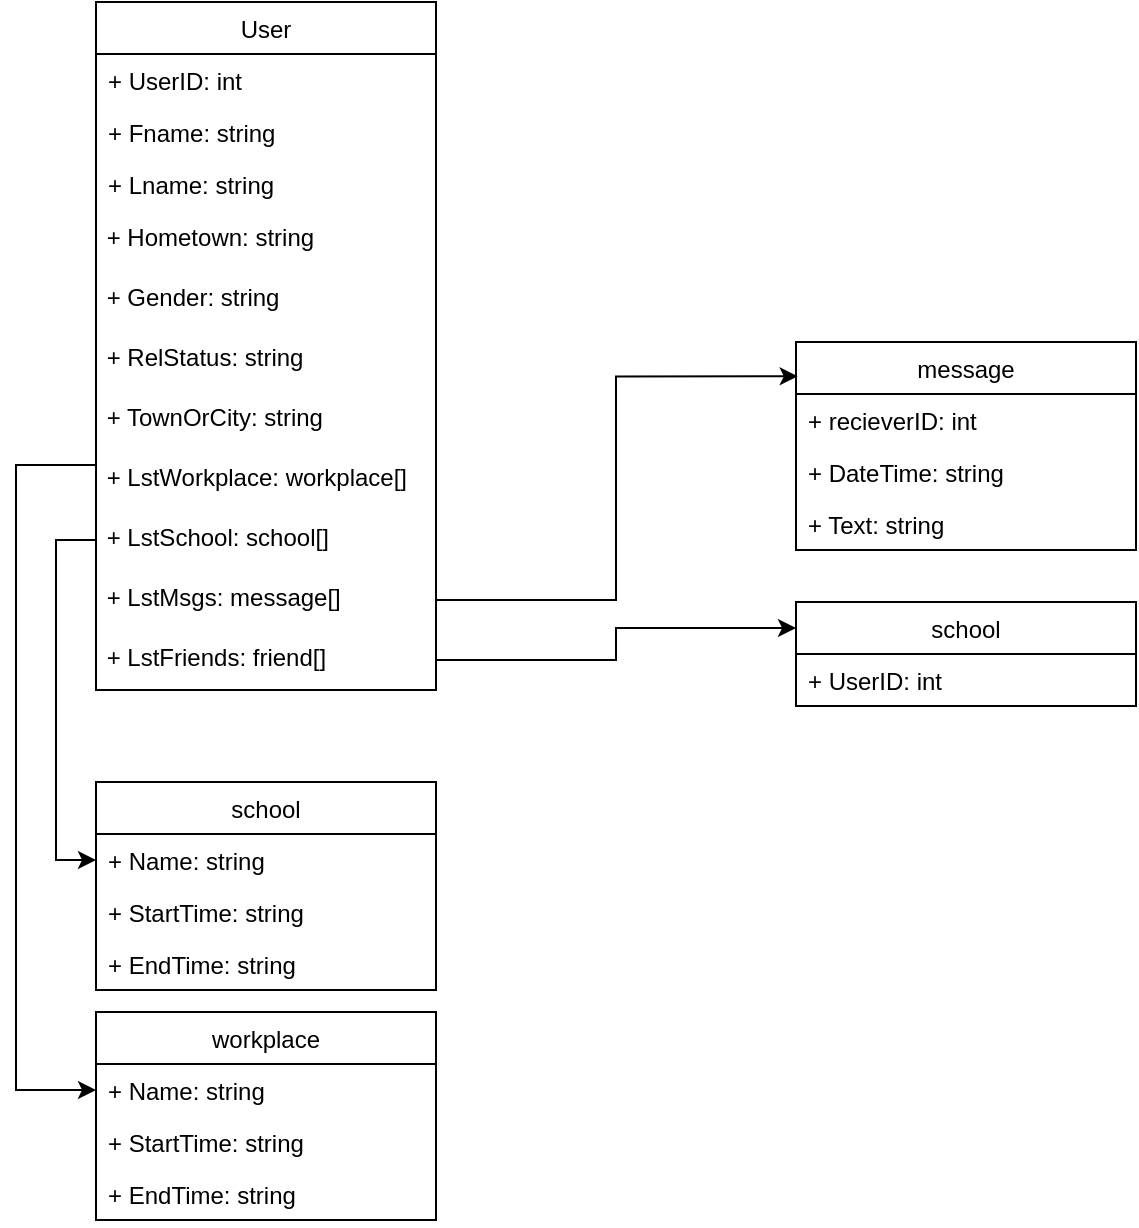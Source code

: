 <mxfile type="onedrive" version="12.9.4"><diagram id="C5RBs43oDa-KdzZeNtuy" name="Page-1"><mxGraphModel grid="1" shadow="0" math="0" pageHeight="1169" pageWidth="827" pageScale="1" page="1" fold="1" arrows="1" connect="1" tooltips="1" guides="1" gridSize="10" dy="576" dx="1038"><root><mxCell id="WIyWlLk6GJQsqaUBKTNV-0"/><mxCell id="WIyWlLk6GJQsqaUBKTNV-1" parent="WIyWlLk6GJQsqaUBKTNV-0"/><mxCell id="r3TkJ4pZpRtAJWaROLuq-4" value="User" parent="WIyWlLk6GJQsqaUBKTNV-1" vertex="1" style="swimlane;fontStyle=0;childLayout=stackLayout;horizontal=1;startSize=26;fillColor=none;horizontalStack=0;resizeParent=1;resizeParentMax=0;resizeLast=0;collapsible=1;marginBottom=0;"><mxGeometry as="geometry" height="344" width="170" y="160" x="130"><mxRectangle as="alternateBounds" height="26" width="60" y="160" x="130"/></mxGeometry></mxCell><mxCell id="r3TkJ4pZpRtAJWaROLuq-5" value="+ UserID: int" parent="r3TkJ4pZpRtAJWaROLuq-4" vertex="1" style="text;strokeColor=none;fillColor=none;align=left;verticalAlign=top;spacingLeft=4;spacingRight=4;overflow=hidden;rotatable=0;points=[[0,0.5],[1,0.5]];portConstraint=eastwest;"><mxGeometry as="geometry" height="26" width="170" y="26"/></mxCell><mxCell id="r3TkJ4pZpRtAJWaROLuq-6" value="+ Fname: string" parent="r3TkJ4pZpRtAJWaROLuq-4" vertex="1" style="text;strokeColor=none;fillColor=none;align=left;verticalAlign=top;spacingLeft=4;spacingRight=4;overflow=hidden;rotatable=0;points=[[0,0.5],[1,0.5]];portConstraint=eastwest;"><mxGeometry as="geometry" height="26" width="170" y="52"/></mxCell><mxCell id="r3TkJ4pZpRtAJWaROLuq-7" value="+ Lname: string" parent="r3TkJ4pZpRtAJWaROLuq-4" vertex="1" style="text;strokeColor=none;fillColor=none;align=left;verticalAlign=top;spacingLeft=4;spacingRight=4;overflow=hidden;rotatable=0;points=[[0,0.5],[1,0.5]];portConstraint=eastwest;"><mxGeometry as="geometry" height="26" width="170" y="78"/></mxCell><mxCell id="r3TkJ4pZpRtAJWaROLuq-8" value="&amp;nbsp;+ Hometown: string" parent="r3TkJ4pZpRtAJWaROLuq-4" vertex="1" style="text;html=1;"><mxGeometry as="geometry" height="30" width="170" y="104"/></mxCell><mxCell id="r3TkJ4pZpRtAJWaROLuq-9" value="&amp;nbsp;+ Gender: string" parent="r3TkJ4pZpRtAJWaROLuq-4" vertex="1" style="text;html=1;"><mxGeometry as="geometry" height="30" width="170" y="134"/></mxCell><mxCell id="r3TkJ4pZpRtAJWaROLuq-10" value="&amp;nbsp;+ RelStatus: string" parent="r3TkJ4pZpRtAJWaROLuq-4" vertex="1" style="text;html=1;"><mxGeometry as="geometry" height="30" width="170" y="164"/></mxCell><mxCell id="r3TkJ4pZpRtAJWaROLuq-11" value="&amp;nbsp;+ TownOrCity: string" parent="r3TkJ4pZpRtAJWaROLuq-4" vertex="1" style="text;html=1;"><mxGeometry as="geometry" height="30" width="170" y="194"/></mxCell><mxCell id="r3TkJ4pZpRtAJWaROLuq-12" value="&amp;nbsp;+ LstWorkplace: workplace[]" parent="r3TkJ4pZpRtAJWaROLuq-4" vertex="1" style="text;html=1;"><mxGeometry as="geometry" height="30" width="170" y="224"/></mxCell><mxCell id="r3TkJ4pZpRtAJWaROLuq-13" value="&amp;nbsp;+ LstSchool: school[]" parent="r3TkJ4pZpRtAJWaROLuq-4" vertex="1" style="text;html=1;"><mxGeometry as="geometry" height="30" width="170" y="254"/></mxCell><mxCell id="3z8HtKioiOWLdOpSPKx0-18" value="&amp;nbsp;+ LstMsgs: message[]" parent="r3TkJ4pZpRtAJWaROLuq-4" vertex="1" style="text;html=1;"><mxGeometry as="geometry" height="30" width="170" y="284"/></mxCell><mxCell id="3z8HtKioiOWLdOpSPKx0-20" value="&amp;nbsp;+ LstFriends: friend[]" parent="r3TkJ4pZpRtAJWaROLuq-4" vertex="1" style="text;html=1;"><mxGeometry as="geometry" height="30" width="170" y="314"/></mxCell><mxCell id="3z8HtKioiOWLdOpSPKx0-0" value="workplace" parent="WIyWlLk6GJQsqaUBKTNV-1" vertex="1" style="swimlane;fontStyle=0;childLayout=stackLayout;horizontal=1;startSize=26;fillColor=none;horizontalStack=0;resizeParent=1;resizeParentMax=0;resizeLast=0;collapsible=1;marginBottom=0;"><mxGeometry as="geometry" height="104" width="170" y="665" x="130"><mxRectangle as="alternateBounds" height="26" width="60" y="160" x="130"/></mxGeometry></mxCell><mxCell id="3z8HtKioiOWLdOpSPKx0-1" value="+ Name: string" parent="3z8HtKioiOWLdOpSPKx0-0" vertex="1" style="text;strokeColor=none;fillColor=none;align=left;verticalAlign=top;spacingLeft=4;spacingRight=4;overflow=hidden;rotatable=0;points=[[0,0.5],[1,0.5]];portConstraint=eastwest;"><mxGeometry as="geometry" height="26" width="170" y="26"/></mxCell><mxCell id="3z8HtKioiOWLdOpSPKx0-2" value="+ StartTime: string" parent="3z8HtKioiOWLdOpSPKx0-0" vertex="1" style="text;strokeColor=none;fillColor=none;align=left;verticalAlign=top;spacingLeft=4;spacingRight=4;overflow=hidden;rotatable=0;points=[[0,0.5],[1,0.5]];portConstraint=eastwest;"><mxGeometry as="geometry" height="26" width="170" y="52"/></mxCell><mxCell id="3z8HtKioiOWLdOpSPKx0-3" value="+ EndTime: string" parent="3z8HtKioiOWLdOpSPKx0-0" vertex="1" style="text;strokeColor=none;fillColor=none;align=left;verticalAlign=top;spacingLeft=4;spacingRight=4;overflow=hidden;rotatable=0;points=[[0,0.5],[1,0.5]];portConstraint=eastwest;"><mxGeometry as="geometry" height="26" width="170" y="78"/></mxCell><mxCell id="3z8HtKioiOWLdOpSPKx0-12" value="school" parent="WIyWlLk6GJQsqaUBKTNV-1" vertex="1" style="swimlane;fontStyle=0;childLayout=stackLayout;horizontal=1;startSize=26;fillColor=none;horizontalStack=0;resizeParent=1;resizeParentMax=0;resizeLast=0;collapsible=1;marginBottom=0;"><mxGeometry as="geometry" height="104" width="170" y="550" x="130"><mxRectangle as="alternateBounds" height="26" width="60" y="470" x="130"/></mxGeometry></mxCell><mxCell id="3z8HtKioiOWLdOpSPKx0-13" value="+ Name: string" parent="3z8HtKioiOWLdOpSPKx0-12" vertex="1" style="text;strokeColor=none;fillColor=none;align=left;verticalAlign=top;spacingLeft=4;spacingRight=4;overflow=hidden;rotatable=0;points=[[0,0.5],[1,0.5]];portConstraint=eastwest;"><mxGeometry as="geometry" height="26" width="170" y="26"/></mxCell><mxCell id="3z8HtKioiOWLdOpSPKx0-14" value="+ StartTime: string" parent="3z8HtKioiOWLdOpSPKx0-12" vertex="1" style="text;strokeColor=none;fillColor=none;align=left;verticalAlign=top;spacingLeft=4;spacingRight=4;overflow=hidden;rotatable=0;points=[[0,0.5],[1,0.5]];portConstraint=eastwest;"><mxGeometry as="geometry" height="26" width="170" y="52"/></mxCell><mxCell id="3z8HtKioiOWLdOpSPKx0-15" value="+ EndTime: string" parent="3z8HtKioiOWLdOpSPKx0-12" vertex="1" style="text;strokeColor=none;fillColor=none;align=left;verticalAlign=top;spacingLeft=4;spacingRight=4;overflow=hidden;rotatable=0;points=[[0,0.5],[1,0.5]];portConstraint=eastwest;"><mxGeometry as="geometry" height="26" width="170" y="78"/></mxCell><mxCell id="3z8HtKioiOWLdOpSPKx0-21" value="message" parent="WIyWlLk6GJQsqaUBKTNV-1" vertex="1" style="swimlane;fontStyle=0;childLayout=stackLayout;horizontal=1;startSize=26;fillColor=none;horizontalStack=0;resizeParent=1;resizeParentMax=0;resizeLast=0;collapsible=1;marginBottom=0;"><mxGeometry as="geometry" height="104" width="170" y="330" x="480"><mxRectangle as="alternateBounds" height="26" width="60" y="470" x="130"/></mxGeometry></mxCell><mxCell id="3z8HtKioiOWLdOpSPKx0-22" value="+ recieverID: int" parent="3z8HtKioiOWLdOpSPKx0-21" vertex="1" style="text;strokeColor=none;fillColor=none;align=left;verticalAlign=top;spacingLeft=4;spacingRight=4;overflow=hidden;rotatable=0;points=[[0,0.5],[1,0.5]];portConstraint=eastwest;"><mxGeometry as="geometry" height="26" width="170" y="26"/></mxCell><mxCell id="3z8HtKioiOWLdOpSPKx0-23" value="+ DateTime: string" parent="3z8HtKioiOWLdOpSPKx0-21" vertex="1" style="text;strokeColor=none;fillColor=none;align=left;verticalAlign=top;spacingLeft=4;spacingRight=4;overflow=hidden;rotatable=0;points=[[0,0.5],[1,0.5]];portConstraint=eastwest;"><mxGeometry as="geometry" height="26" width="170" y="52"/></mxCell><mxCell id="3z8HtKioiOWLdOpSPKx0-24" value="+ Text: string" parent="3z8HtKioiOWLdOpSPKx0-21" vertex="1" style="text;strokeColor=none;fillColor=none;align=left;verticalAlign=top;spacingLeft=4;spacingRight=4;overflow=hidden;rotatable=0;points=[[0,0.5],[1,0.5]];portConstraint=eastwest;"><mxGeometry as="geometry" height="26" width="170" y="78"/></mxCell><mxCell id="3z8HtKioiOWLdOpSPKx0-25" parent="WIyWlLk6GJQsqaUBKTNV-1" style="edgeStyle=orthogonalEdgeStyle;rounded=0;orthogonalLoop=1;jettySize=auto;html=1;entryX=0.005;entryY=0.165;entryDx=0;entryDy=0;entryPerimeter=0;" edge="1" target="3z8HtKioiOWLdOpSPKx0-21" source="3z8HtKioiOWLdOpSPKx0-18"><mxGeometry as="geometry" relative="1"/></mxCell><mxCell id="3z8HtKioiOWLdOpSPKx0-26" value="school" parent="WIyWlLk6GJQsqaUBKTNV-1" vertex="1" style="swimlane;fontStyle=0;childLayout=stackLayout;horizontal=1;startSize=26;fillColor=none;horizontalStack=0;resizeParent=1;resizeParentMax=0;resizeLast=0;collapsible=1;marginBottom=0;"><mxGeometry as="geometry" height="52" width="170" y="460" x="480"><mxRectangle as="alternateBounds" height="26" width="60" y="470" x="130"/></mxGeometry></mxCell><mxCell id="3z8HtKioiOWLdOpSPKx0-27" value="+ UserID: int" parent="3z8HtKioiOWLdOpSPKx0-26" vertex="1" style="text;strokeColor=none;fillColor=none;align=left;verticalAlign=top;spacingLeft=4;spacingRight=4;overflow=hidden;rotatable=0;points=[[0,0.5],[1,0.5]];portConstraint=eastwest;"><mxGeometry as="geometry" height="26" width="170" y="26"/></mxCell><mxCell id="3z8HtKioiOWLdOpSPKx0-30" parent="WIyWlLk6GJQsqaUBKTNV-1" style="edgeStyle=orthogonalEdgeStyle;rounded=0;orthogonalLoop=1;jettySize=auto;html=1;entryX=0;entryY=0.25;entryDx=0;entryDy=0;" edge="1" target="3z8HtKioiOWLdOpSPKx0-26" source="3z8HtKioiOWLdOpSPKx0-20"><mxGeometry as="geometry" relative="1"/></mxCell><mxCell id="3z8HtKioiOWLdOpSPKx0-33" parent="WIyWlLk6GJQsqaUBKTNV-1" style="edgeStyle=orthogonalEdgeStyle;rounded=0;orthogonalLoop=1;jettySize=auto;html=1;entryX=0;entryY=0.5;entryDx=0;entryDy=0;" edge="1" target="3z8HtKioiOWLdOpSPKx0-13" source="r3TkJ4pZpRtAJWaROLuq-13"><mxGeometry as="geometry" relative="1"><Array as="points"><mxPoint y="429" x="110"/><mxPoint y="589" x="110"/></Array></mxGeometry></mxCell><mxCell id="3z8HtKioiOWLdOpSPKx0-34" parent="WIyWlLk6GJQsqaUBKTNV-1" style="edgeStyle=orthogonalEdgeStyle;rounded=0;orthogonalLoop=1;jettySize=auto;html=1;exitX=0;exitY=0.25;exitDx=0;exitDy=0;entryX=0;entryY=0.5;entryDx=0;entryDy=0;" edge="1" target="3z8HtKioiOWLdOpSPKx0-1" source="r3TkJ4pZpRtAJWaROLuq-12"><mxGeometry as="geometry" relative="1"><Array as="points"><mxPoint y="392" x="90"/><mxPoint y="704" x="90"/></Array></mxGeometry></mxCell></root></mxGraphModel></diagram></mxfile>